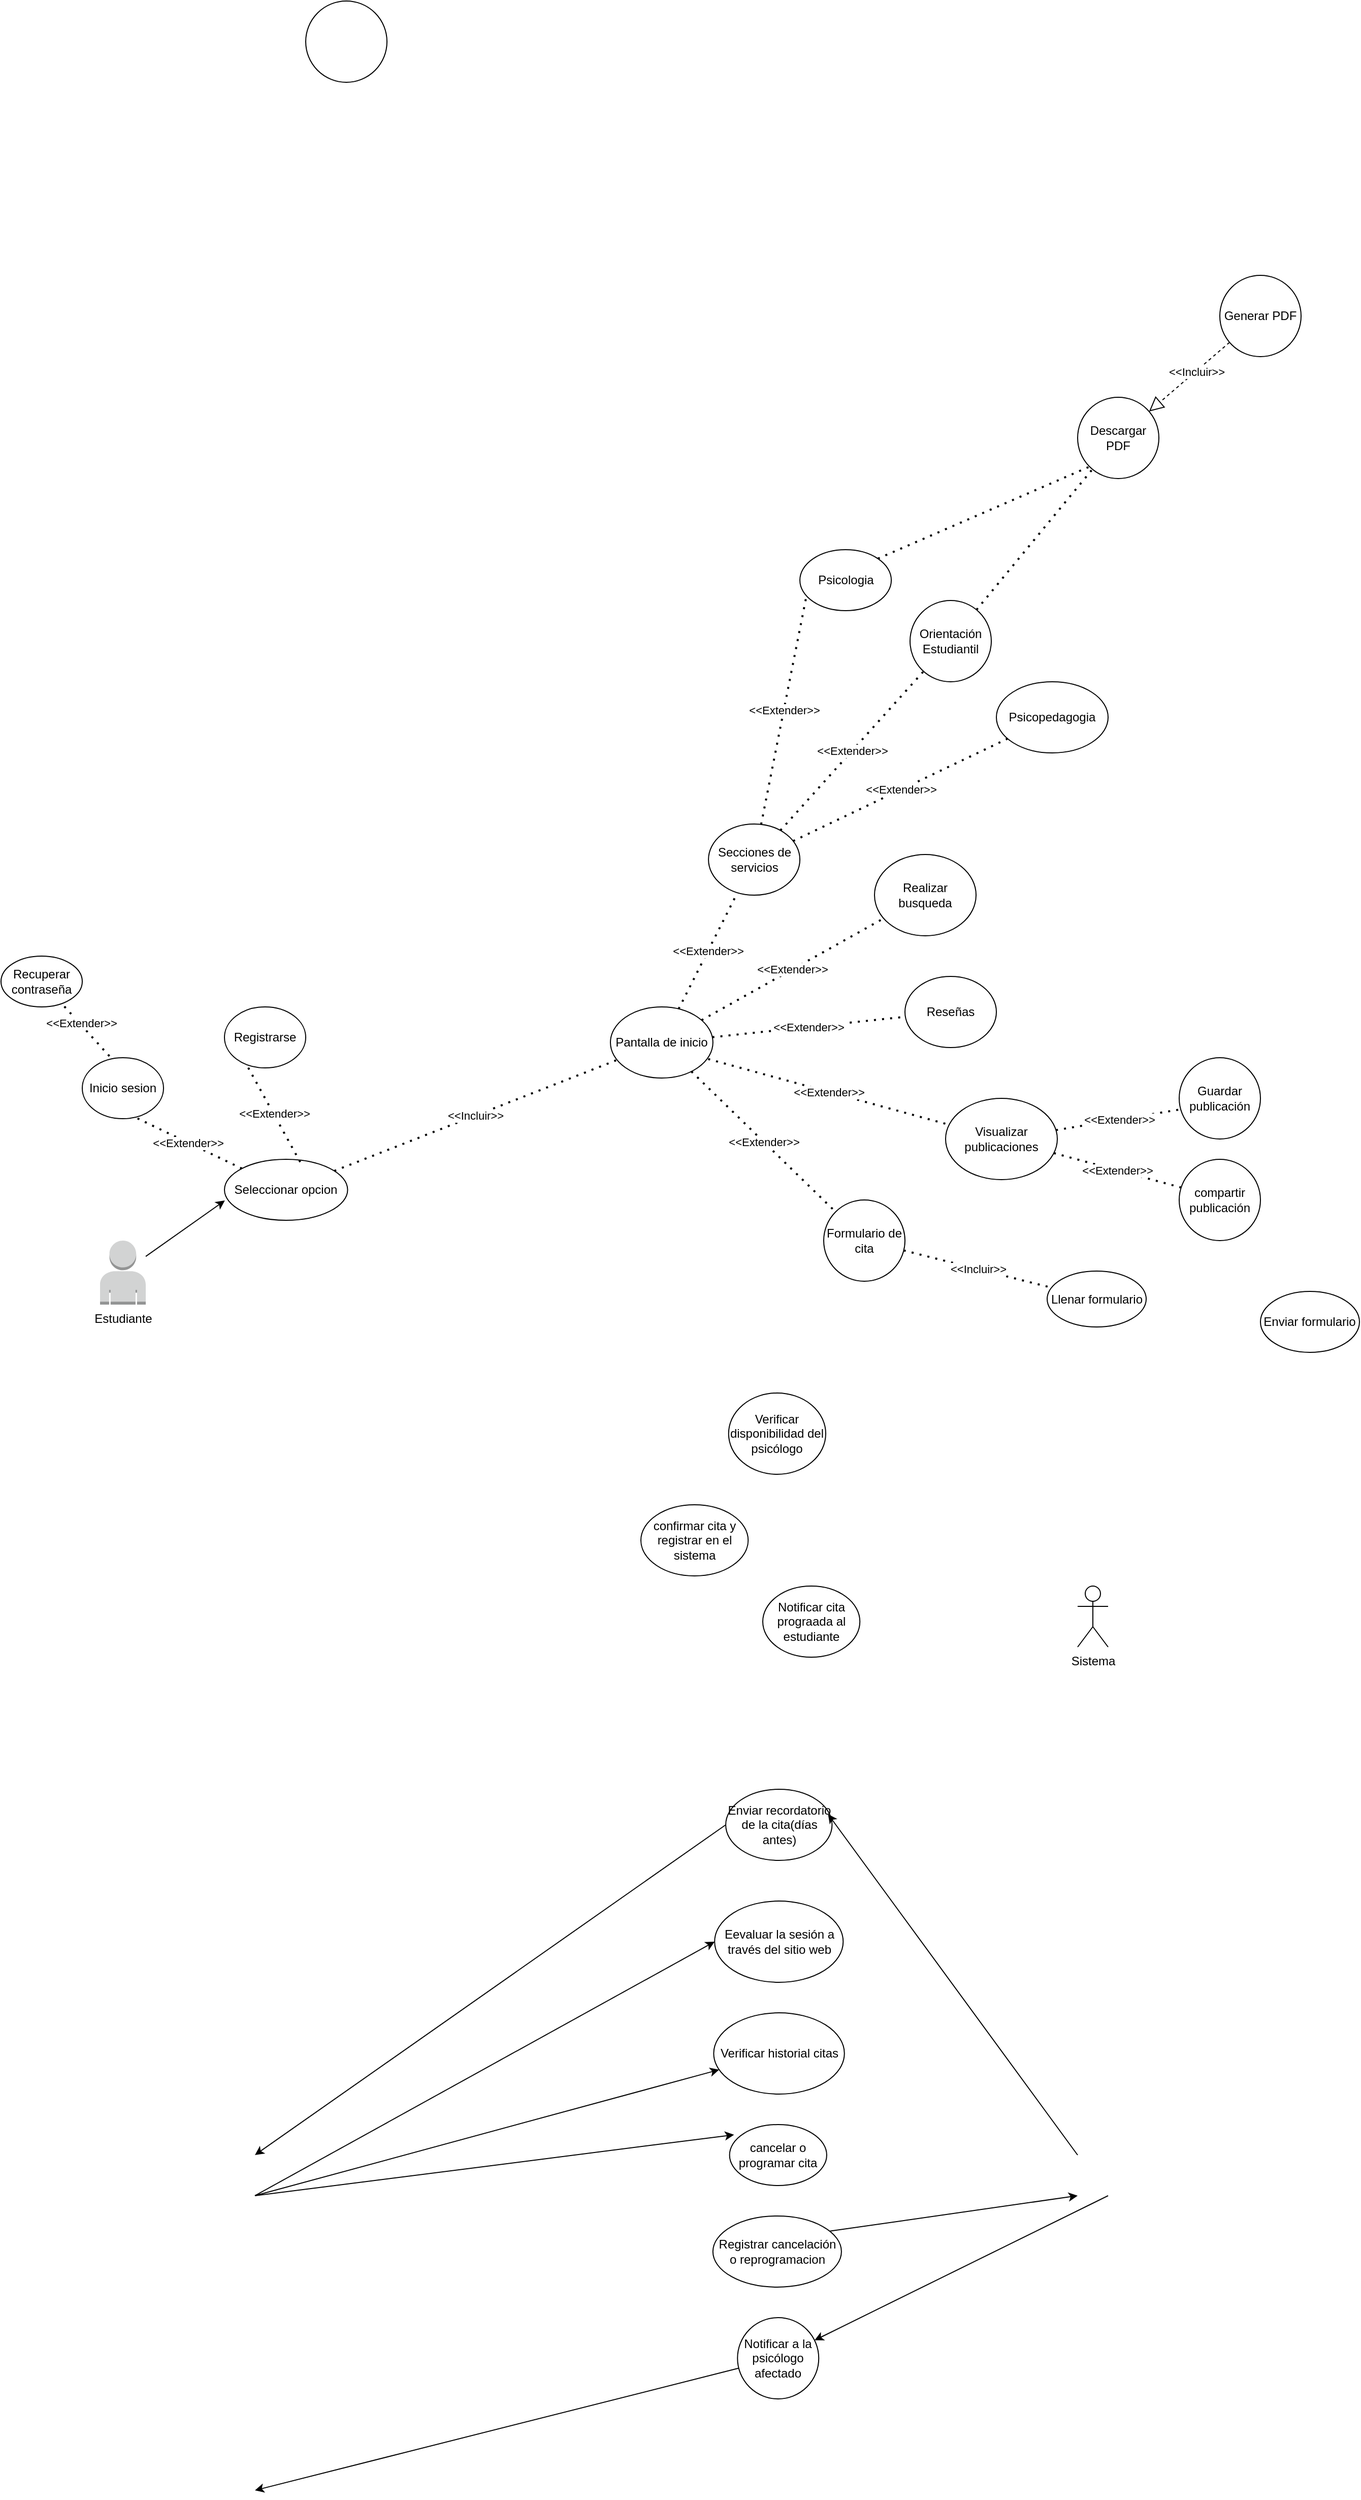 <mxfile version="21.5.0" type="github">
  <diagram id="7m72LDxQtxL-9XKPCtJv" name="Página-1">
    <mxGraphModel dx="1434" dy="1846" grid="1" gridSize="10" guides="1" tooltips="1" connect="1" arrows="1" fold="1" page="1" pageScale="1" pageWidth="850" pageHeight="1100" math="0" shadow="0">
      <root>
        <mxCell id="0" />
        <mxCell id="1" parent="0" />
        <mxCell id="SLZqTuVwZuzJUBH67Rhd-2" value="Seleccionar opcion" style="ellipse;whiteSpace=wrap;html=1;" parent="1" vertex="1">
          <mxGeometry x="350.0" y="390" width="121.25" height="60" as="geometry" />
        </mxCell>
        <mxCell id="SLZqTuVwZuzJUBH67Rhd-8" value="Llenar formulario" style="ellipse;whiteSpace=wrap;html=1;" parent="1" vertex="1">
          <mxGeometry x="1160" y="500" width="97.5" height="55" as="geometry" />
        </mxCell>
        <mxCell id="SLZqTuVwZuzJUBH67Rhd-10" value="&lt;div&gt;Enviar formulario&lt;br&gt;&lt;/div&gt;" style="ellipse;whiteSpace=wrap;html=1;" parent="1" vertex="1">
          <mxGeometry x="1370" y="520" width="97.49" height="60" as="geometry" />
        </mxCell>
        <mxCell id="SLZqTuVwZuzJUBH67Rhd-12" value="Verificar disponibilidad del psicólogo" style="ellipse;whiteSpace=wrap;html=1;" parent="1" vertex="1">
          <mxGeometry x="846.37" y="620" width="95.62" height="80" as="geometry" />
        </mxCell>
        <mxCell id="SLZqTuVwZuzJUBH67Rhd-14" value="confirmar cita y registrar en el sistema" style="ellipse;whiteSpace=wrap;html=1;" parent="1" vertex="1">
          <mxGeometry x="760" y="730" width="105.62" height="70" as="geometry" />
        </mxCell>
        <mxCell id="SLZqTuVwZuzJUBH67Rhd-16" value="Notificar cita prograada al estudiante" style="ellipse;whiteSpace=wrap;html=1;" parent="1" vertex="1">
          <mxGeometry x="880" y="810" width="95.62" height="70" as="geometry" />
        </mxCell>
        <mxCell id="SLZqTuVwZuzJUBH67Rhd-19" value="Enviar recordatorio de la cita(días antes)" style="ellipse;whiteSpace=wrap;html=1;" parent="1" vertex="1">
          <mxGeometry x="843.54" y="1010" width="104.68" height="70" as="geometry" />
        </mxCell>
        <mxCell id="SLZqTuVwZuzJUBH67Rhd-25" value="Eevaluar la sesión a través del sitio web " style="ellipse;whiteSpace=wrap;html=1;" parent="1" vertex="1">
          <mxGeometry x="832.59" y="1120" width="126.57" height="80" as="geometry" />
        </mxCell>
        <mxCell id="SLZqTuVwZuzJUBH67Rhd-29" value="Sistema" style="shape=umlActor;verticalLabelPosition=bottom;verticalAlign=top;html=1;outlineConnect=0;" parent="1" vertex="1">
          <mxGeometry x="1190" y="810" width="30" height="60" as="geometry" />
        </mxCell>
        <mxCell id="SLZqTuVwZuzJUBH67Rhd-36" value="" style="endArrow=classic;html=1;rounded=0;entryX=0.003;entryY=0.676;entryDx=0;entryDy=0;entryPerimeter=0;" parent="1" source="rhVo1ASn1AgVRIdYZEBx-45" target="SLZqTuVwZuzJUBH67Rhd-2" edge="1">
          <mxGeometry width="50" height="50" relative="1" as="geometry">
            <mxPoint x="130" y="560" as="sourcePoint" />
            <mxPoint x="900" y="670" as="targetPoint" />
          </mxGeometry>
        </mxCell>
        <mxCell id="SLZqTuVwZuzJUBH67Rhd-49" value="" style="endArrow=classic;html=1;rounded=0;exitX=0;exitY=0.333;exitDx=0;exitDy=0;exitPerimeter=0;entryX=0.962;entryY=0.35;entryDx=0;entryDy=0;entryPerimeter=0;" parent="1" target="SLZqTuVwZuzJUBH67Rhd-19" edge="1">
          <mxGeometry width="50" height="50" relative="1" as="geometry">
            <mxPoint x="1190" y="1370" as="sourcePoint" />
            <mxPoint x="870" y="1397" as="targetPoint" />
          </mxGeometry>
        </mxCell>
        <mxCell id="SLZqTuVwZuzJUBH67Rhd-50" value="" style="endArrow=classic;html=1;rounded=0;exitX=0;exitY=0.5;exitDx=0;exitDy=0;entryX=1;entryY=0.333;entryDx=0;entryDy=0;entryPerimeter=0;" parent="1" source="SLZqTuVwZuzJUBH67Rhd-19" edge="1">
          <mxGeometry width="50" height="50" relative="1" as="geometry">
            <mxPoint x="1200" y="1380" as="sourcePoint" />
            <mxPoint x="380" y="1370" as="targetPoint" />
          </mxGeometry>
        </mxCell>
        <mxCell id="SLZqTuVwZuzJUBH67Rhd-51" value="Verificar historial citas " style="ellipse;whiteSpace=wrap;html=1;" parent="1" vertex="1">
          <mxGeometry x="831.68" y="1230" width="128.7" height="80" as="geometry" />
        </mxCell>
        <mxCell id="SLZqTuVwZuzJUBH67Rhd-53" value="" style="endArrow=classic;html=1;rounded=0;exitX=1;exitY=1;exitDx=0;exitDy=0;exitPerimeter=0;" parent="1" target="SLZqTuVwZuzJUBH67Rhd-51" edge="1">
          <mxGeometry width="50" height="50" relative="1" as="geometry">
            <mxPoint x="380" y="1410" as="sourcePoint" />
            <mxPoint x="900" y="1380" as="targetPoint" />
          </mxGeometry>
        </mxCell>
        <mxCell id="SLZqTuVwZuzJUBH67Rhd-54" value="" style="endArrow=classic;html=1;rounded=0;exitX=1;exitY=1;exitDx=0;exitDy=0;exitPerimeter=0;entryX=0;entryY=0.5;entryDx=0;entryDy=0;" parent="1" target="SLZqTuVwZuzJUBH67Rhd-25" edge="1">
          <mxGeometry width="50" height="50" relative="1" as="geometry">
            <mxPoint x="380" y="1410" as="sourcePoint" />
            <mxPoint x="803" y="1507" as="targetPoint" />
          </mxGeometry>
        </mxCell>
        <mxCell id="SLZqTuVwZuzJUBH67Rhd-55" value="cancelar o programar cita" style="ellipse;whiteSpace=wrap;html=1;" parent="1" vertex="1">
          <mxGeometry x="847.31" y="1340" width="95.65" height="60" as="geometry" />
        </mxCell>
        <mxCell id="SLZqTuVwZuzJUBH67Rhd-57" value="" style="endArrow=classic;html=1;rounded=0;entryX=0.046;entryY=0.167;entryDx=0;entryDy=0;entryPerimeter=0;" parent="1" target="SLZqTuVwZuzJUBH67Rhd-55" edge="1">
          <mxGeometry width="50" height="50" relative="1" as="geometry">
            <mxPoint x="380" y="1410" as="sourcePoint" />
            <mxPoint x="803" y="1507" as="targetPoint" />
          </mxGeometry>
        </mxCell>
        <mxCell id="SLZqTuVwZuzJUBH67Rhd-58" value="Registrar cancelación o reprogramacion" style="ellipse;whiteSpace=wrap;html=1;" parent="1" vertex="1">
          <mxGeometry x="830.91" y="1430" width="126.54" height="70" as="geometry" />
        </mxCell>
        <mxCell id="SLZqTuVwZuzJUBH67Rhd-61" value="" style="endArrow=classic;html=1;rounded=0;entryX=0;entryY=1;entryDx=0;entryDy=0;entryPerimeter=0;exitX=0.909;exitY=0.213;exitDx=0;exitDy=0;exitPerimeter=0;" parent="1" source="SLZqTuVwZuzJUBH67Rhd-58" edge="1">
          <mxGeometry width="50" height="50" relative="1" as="geometry">
            <mxPoint x="850" y="1510" as="sourcePoint" />
            <mxPoint x="1190" y="1410" as="targetPoint" />
          </mxGeometry>
        </mxCell>
        <mxCell id="SLZqTuVwZuzJUBH67Rhd-62" value="Notificar a la psicólogo afectado " style="ellipse;whiteSpace=wrap;html=1;" parent="1" vertex="1">
          <mxGeometry x="855.12" y="1530" width="80" height="80" as="geometry" />
        </mxCell>
        <mxCell id="SLZqTuVwZuzJUBH67Rhd-64" value="" style="endArrow=classic;html=1;rounded=0;exitX=1;exitY=1;exitDx=0;exitDy=0;exitPerimeter=0;" parent="1" target="SLZqTuVwZuzJUBH67Rhd-62" edge="1">
          <mxGeometry width="50" height="50" relative="1" as="geometry">
            <mxPoint x="1220" y="1410" as="sourcePoint" />
            <mxPoint x="1200" y="1420" as="targetPoint" />
          </mxGeometry>
        </mxCell>
        <mxCell id="SLZqTuVwZuzJUBH67Rhd-66" value="" style="endArrow=classic;html=1;rounded=0;entryX=1;entryY=1;entryDx=0;entryDy=0;entryPerimeter=0;" parent="1" source="SLZqTuVwZuzJUBH67Rhd-62" edge="1">
          <mxGeometry width="50" height="50" relative="1" as="geometry">
            <mxPoint x="924" y="1705" as="sourcePoint" />
            <mxPoint x="380" y="1700" as="targetPoint" />
          </mxGeometry>
        </mxCell>
        <mxCell id="rhVo1ASn1AgVRIdYZEBx-3" value="Recuperar contraseña" style="ellipse;whiteSpace=wrap;html=1;" parent="1" vertex="1">
          <mxGeometry x="130" y="190" width="80" height="50" as="geometry" />
        </mxCell>
        <mxCell id="rhVo1ASn1AgVRIdYZEBx-4" value="Inicio sesion" style="ellipse;whiteSpace=wrap;html=1;" parent="1" vertex="1">
          <mxGeometry x="210" y="290" width="80" height="60" as="geometry" />
        </mxCell>
        <mxCell id="rhVo1ASn1AgVRIdYZEBx-5" value="Registrarse" style="ellipse;whiteSpace=wrap;html=1;" parent="1" vertex="1">
          <mxGeometry x="350.0" y="240" width="80" height="60" as="geometry" />
        </mxCell>
        <mxCell id="rhVo1ASn1AgVRIdYZEBx-6" value="Pantalla de inicio" style="ellipse;whiteSpace=wrap;html=1;" parent="1" vertex="1">
          <mxGeometry x="730" y="240" width="100.91" height="70" as="geometry" />
        </mxCell>
        <mxCell id="rhVo1ASn1AgVRIdYZEBx-7" value="" style="endArrow=none;dashed=1;html=1;dashPattern=1 3;strokeWidth=2;rounded=0;exitX=0.334;exitY=-0.026;exitDx=0;exitDy=0;exitPerimeter=0;" parent="1" source="rhVo1ASn1AgVRIdYZEBx-4" target="rhVo1ASn1AgVRIdYZEBx-3" edge="1">
          <mxGeometry width="50" height="50" relative="1" as="geometry">
            <mxPoint x="300" y="390" as="sourcePoint" />
            <mxPoint x="350.0" y="340" as="targetPoint" />
          </mxGeometry>
        </mxCell>
        <mxCell id="rhVo1ASn1AgVRIdYZEBx-8" value="&amp;lt;&amp;lt;Extender&amp;gt;&amp;gt;" style="edgeLabel;html=1;align=center;verticalAlign=middle;resizable=0;points=[];" parent="rhVo1ASn1AgVRIdYZEBx-7" vertex="1" connectable="0">
          <mxGeometry x="0.204" y="-2" relative="1" as="geometry">
            <mxPoint x="-1" as="offset" />
          </mxGeometry>
        </mxCell>
        <mxCell id="rhVo1ASn1AgVRIdYZEBx-12" value="&amp;lt;&amp;lt;Extender&amp;gt;&amp;gt;" style="endArrow=none;dashed=1;html=1;dashPattern=1 3;strokeWidth=2;rounded=0;entryX=0.646;entryY=0.974;entryDx=0;entryDy=0;entryPerimeter=0;" parent="1" source="SLZqTuVwZuzJUBH67Rhd-2" target="rhVo1ASn1AgVRIdYZEBx-4" edge="1">
          <mxGeometry width="50" height="50" relative="1" as="geometry">
            <mxPoint x="580" y="470" as="sourcePoint" />
            <mxPoint x="630" y="420" as="targetPoint" />
          </mxGeometry>
        </mxCell>
        <mxCell id="rhVo1ASn1AgVRIdYZEBx-13" value="&amp;lt;&amp;lt;Extender&amp;gt;&amp;gt;" style="endArrow=none;dashed=1;html=1;dashPattern=1 3;strokeWidth=2;rounded=0;entryX=0.283;entryY=0.974;entryDx=0;entryDy=0;entryPerimeter=0;exitX=0.615;exitY=0.045;exitDx=0;exitDy=0;exitPerimeter=0;" parent="1" source="SLZqTuVwZuzJUBH67Rhd-2" target="rhVo1ASn1AgVRIdYZEBx-5" edge="1">
          <mxGeometry width="50" height="50" relative="1" as="geometry">
            <mxPoint x="580" y="470" as="sourcePoint" />
            <mxPoint x="630" y="420" as="targetPoint" />
          </mxGeometry>
        </mxCell>
        <mxCell id="rhVo1ASn1AgVRIdYZEBx-15" value="&amp;lt;&amp;lt;Incluir&amp;gt;&amp;gt;" style="endArrow=none;dashed=1;html=1;dashPattern=1 3;strokeWidth=2;rounded=0;" parent="1" source="SLZqTuVwZuzJUBH67Rhd-2" target="rhVo1ASn1AgVRIdYZEBx-6" edge="1">
          <mxGeometry width="50" height="50" relative="1" as="geometry">
            <mxPoint x="702.81" y="750" as="sourcePoint" />
            <mxPoint x="752.81" y="700" as="targetPoint" />
          </mxGeometry>
        </mxCell>
        <mxCell id="rhVo1ASn1AgVRIdYZEBx-20" value="Psicologia" style="ellipse;whiteSpace=wrap;html=1;" parent="1" vertex="1">
          <mxGeometry x="916.54" y="-210" width="90" height="60" as="geometry" />
        </mxCell>
        <mxCell id="rhVo1ASn1AgVRIdYZEBx-21" value="Orientación Estudiantil" style="ellipse;whiteSpace=wrap;html=1;" parent="1" vertex="1">
          <mxGeometry x="1025" y="-160" width="80" height="80" as="geometry" />
        </mxCell>
        <mxCell id="rhVo1ASn1AgVRIdYZEBx-22" value="Psicopedagogia" style="ellipse;whiteSpace=wrap;html=1;" parent="1" vertex="1">
          <mxGeometry x="1110" y="-80" width="110" height="70" as="geometry" />
        </mxCell>
        <mxCell id="rhVo1ASn1AgVRIdYZEBx-24" value="Secciones de servicios" style="ellipse;whiteSpace=wrap;html=1;" parent="1" vertex="1">
          <mxGeometry x="826.54" y="60" width="90" height="70" as="geometry" />
        </mxCell>
        <mxCell id="rhVo1ASn1AgVRIdYZEBx-25" value="&amp;lt;&amp;lt;Extender&amp;gt;&amp;gt;" style="endArrow=none;dashed=1;html=1;dashPattern=1 3;strokeWidth=2;rounded=0;" parent="1" source="rhVo1ASn1AgVRIdYZEBx-6" target="rhVo1ASn1AgVRIdYZEBx-24" edge="1">
          <mxGeometry width="50" height="50" relative="1" as="geometry">
            <mxPoint x="850" y="400" as="sourcePoint" />
            <mxPoint x="900" y="350" as="targetPoint" />
          </mxGeometry>
        </mxCell>
        <mxCell id="rhVo1ASn1AgVRIdYZEBx-26" value="&amp;lt;&amp;lt;Extender&amp;gt;&amp;gt;" style="endArrow=none;dashed=1;html=1;dashPattern=1 3;strokeWidth=2;rounded=0;entryX=0.074;entryY=0.741;entryDx=0;entryDy=0;entryPerimeter=0;" parent="1" source="rhVo1ASn1AgVRIdYZEBx-24" target="rhVo1ASn1AgVRIdYZEBx-20" edge="1">
          <mxGeometry width="50" height="50" relative="1" as="geometry">
            <mxPoint x="850" y="220" as="sourcePoint" />
            <mxPoint x="900" y="170" as="targetPoint" />
          </mxGeometry>
        </mxCell>
        <mxCell id="rhVo1ASn1AgVRIdYZEBx-27" value="&amp;lt;&amp;lt;Extender&amp;gt;&amp;gt;" style="endArrow=none;dashed=1;html=1;dashPattern=1 3;strokeWidth=2;rounded=0;" parent="1" source="rhVo1ASn1AgVRIdYZEBx-24" target="rhVo1ASn1AgVRIdYZEBx-21" edge="1">
          <mxGeometry width="50" height="50" relative="1" as="geometry">
            <mxPoint x="850" y="220" as="sourcePoint" />
            <mxPoint x="900" y="170" as="targetPoint" />
          </mxGeometry>
        </mxCell>
        <mxCell id="rhVo1ASn1AgVRIdYZEBx-28" value="&amp;lt;&amp;lt;Extender&amp;gt;&amp;gt;" style="endArrow=none;dashed=1;html=1;dashPattern=1 3;strokeWidth=2;rounded=0;" parent="1" source="rhVo1ASn1AgVRIdYZEBx-24" target="rhVo1ASn1AgVRIdYZEBx-22" edge="1">
          <mxGeometry width="50" height="50" relative="1" as="geometry">
            <mxPoint x="850" y="220" as="sourcePoint" />
            <mxPoint x="900" y="170" as="targetPoint" />
          </mxGeometry>
        </mxCell>
        <mxCell id="rhVo1ASn1AgVRIdYZEBx-29" value="Realizar busqueda" style="ellipse;whiteSpace=wrap;html=1;" parent="1" vertex="1">
          <mxGeometry x="990" y="90" width="100" height="80" as="geometry" />
        </mxCell>
        <mxCell id="rhVo1ASn1AgVRIdYZEBx-30" value="&amp;lt;&amp;lt;Extender&amp;gt;&amp;gt;" style="endArrow=none;dashed=1;html=1;dashPattern=1 3;strokeWidth=2;rounded=0;" parent="1" source="rhVo1ASn1AgVRIdYZEBx-6" target="rhVo1ASn1AgVRIdYZEBx-29" edge="1">
          <mxGeometry width="50" height="50" relative="1" as="geometry">
            <mxPoint x="850" y="400" as="sourcePoint" />
            <mxPoint x="900" y="350" as="targetPoint" />
          </mxGeometry>
        </mxCell>
        <mxCell id="rhVo1ASn1AgVRIdYZEBx-31" value="Reseñas" style="ellipse;whiteSpace=wrap;html=1;" parent="1" vertex="1">
          <mxGeometry x="1020" y="210" width="90" height="70" as="geometry" />
        </mxCell>
        <mxCell id="rhVo1ASn1AgVRIdYZEBx-32" value="&amp;lt;&amp;lt;Extender&amp;gt;&amp;gt;" style="endArrow=none;dashed=1;html=1;dashPattern=1 3;strokeWidth=2;rounded=0;" parent="1" source="rhVo1ASn1AgVRIdYZEBx-6" target="rhVo1ASn1AgVRIdYZEBx-31" edge="1">
          <mxGeometry width="50" height="50" relative="1" as="geometry">
            <mxPoint x="900" y="340" as="sourcePoint" />
            <mxPoint x="950" y="290" as="targetPoint" />
          </mxGeometry>
        </mxCell>
        <mxCell id="rhVo1ASn1AgVRIdYZEBx-33" value="Visualizar publicaciones" style="ellipse;whiteSpace=wrap;html=1;" parent="1" vertex="1">
          <mxGeometry x="1060" y="330" width="110" height="80" as="geometry" />
        </mxCell>
        <mxCell id="rhVo1ASn1AgVRIdYZEBx-34" value="&amp;lt;&amp;lt;Extender&amp;gt;&amp;gt;" style="endArrow=none;dashed=1;html=1;dashPattern=1 3;strokeWidth=2;rounded=0;exitX=0.954;exitY=0.733;exitDx=0;exitDy=0;exitPerimeter=0;" parent="1" source="rhVo1ASn1AgVRIdYZEBx-6" target="rhVo1ASn1AgVRIdYZEBx-33" edge="1">
          <mxGeometry width="50" height="50" relative="1" as="geometry">
            <mxPoint x="1000" y="330" as="sourcePoint" />
            <mxPoint x="1050" y="280" as="targetPoint" />
          </mxGeometry>
        </mxCell>
        <mxCell id="rhVo1ASn1AgVRIdYZEBx-35" value="Guardar publicación" style="ellipse;whiteSpace=wrap;html=1;" parent="1" vertex="1">
          <mxGeometry x="1290" y="290" width="80" height="80" as="geometry" />
        </mxCell>
        <mxCell id="rhVo1ASn1AgVRIdYZEBx-37" value="compartir publicación" style="ellipse;whiteSpace=wrap;html=1;" parent="1" vertex="1">
          <mxGeometry x="1290" y="390" width="80" height="80" as="geometry" />
        </mxCell>
        <mxCell id="rhVo1ASn1AgVRIdYZEBx-39" value="&amp;lt;&amp;lt;Extender&amp;gt;&amp;gt;" style="endArrow=none;dashed=1;html=1;dashPattern=1 3;strokeWidth=2;rounded=0;entryX=0.039;entryY=0.632;entryDx=0;entryDy=0;entryPerimeter=0;" parent="1" source="rhVo1ASn1AgVRIdYZEBx-33" target="rhVo1ASn1AgVRIdYZEBx-35" edge="1">
          <mxGeometry width="50" height="50" relative="1" as="geometry">
            <mxPoint x="1100" y="460" as="sourcePoint" />
            <mxPoint x="1150" y="410" as="targetPoint" />
          </mxGeometry>
        </mxCell>
        <mxCell id="rhVo1ASn1AgVRIdYZEBx-40" value="&amp;lt;&amp;lt;Extender&amp;gt;&amp;gt;" style="endArrow=none;dashed=1;html=1;dashPattern=1 3;strokeWidth=2;rounded=0;entryX=0.021;entryY=0.346;entryDx=0;entryDy=0;entryPerimeter=0;" parent="1" source="rhVo1ASn1AgVRIdYZEBx-33" target="rhVo1ASn1AgVRIdYZEBx-37" edge="1">
          <mxGeometry width="50" height="50" relative="1" as="geometry">
            <mxPoint x="1100" y="460" as="sourcePoint" />
            <mxPoint x="1150" y="410" as="targetPoint" />
          </mxGeometry>
        </mxCell>
        <mxCell id="rhVo1ASn1AgVRIdYZEBx-41" value="Formulario de cita" style="ellipse;whiteSpace=wrap;html=1;" parent="1" vertex="1">
          <mxGeometry x="940" y="430" width="80" height="80" as="geometry" />
        </mxCell>
        <mxCell id="rhVo1ASn1AgVRIdYZEBx-42" value="&amp;lt;&amp;lt;Extender&amp;gt;&amp;gt;" style="endArrow=none;dashed=1;html=1;dashPattern=1 3;strokeWidth=2;rounded=0;entryX=0;entryY=0;entryDx=0;entryDy=0;" parent="1" source="rhVo1ASn1AgVRIdYZEBx-6" target="rhVo1ASn1AgVRIdYZEBx-41" edge="1">
          <mxGeometry width="50" height="50" relative="1" as="geometry">
            <mxPoint x="1010" y="470" as="sourcePoint" />
            <mxPoint x="1060" y="420" as="targetPoint" />
          </mxGeometry>
        </mxCell>
        <mxCell id="rhVo1ASn1AgVRIdYZEBx-43" value="&amp;lt;&amp;lt;Incluir&amp;gt;&amp;gt;" style="endArrow=none;dashed=1;html=1;dashPattern=1 3;strokeWidth=2;rounded=0;" parent="1" source="rhVo1ASn1AgVRIdYZEBx-41" target="SLZqTuVwZuzJUBH67Rhd-8" edge="1">
          <mxGeometry width="50" height="50" relative="1" as="geometry">
            <mxPoint x="1010" y="470" as="sourcePoint" />
            <mxPoint x="1060" y="420" as="targetPoint" />
          </mxGeometry>
        </mxCell>
        <mxCell id="rhVo1ASn1AgVRIdYZEBx-45" value="Estudiante" style="outlineConnect=0;dashed=0;verticalLabelPosition=bottom;verticalAlign=top;align=center;html=1;shape=mxgraph.aws3.user;fillColor=#D2D3D3;gradientColor=none;" parent="1" vertex="1">
          <mxGeometry x="227.5" y="470" width="45" height="63" as="geometry" />
        </mxCell>
        <mxCell id="rhVo1ASn1AgVRIdYZEBx-47" value="Descargar PDF" style="ellipse;whiteSpace=wrap;html=1;" parent="1" vertex="1">
          <mxGeometry x="1190" y="-360" width="80" height="80" as="geometry" />
        </mxCell>
        <mxCell id="rhVo1ASn1AgVRIdYZEBx-48" value="Generar PDF" style="ellipse;whiteSpace=wrap;html=1;" parent="1" vertex="1">
          <mxGeometry x="1330" y="-480" width="80" height="80" as="geometry" />
        </mxCell>
        <mxCell id="rhVo1ASn1AgVRIdYZEBx-51" value="" style="endArrow=block;dashed=1;endFill=0;endSize=12;html=1;rounded=0;" parent="1" source="rhVo1ASn1AgVRIdYZEBx-48" target="rhVo1ASn1AgVRIdYZEBx-47" edge="1">
          <mxGeometry width="160" relative="1" as="geometry">
            <mxPoint x="960.38" y="-340" as="sourcePoint" />
            <mxPoint x="1165.26" y="-350" as="targetPoint" />
          </mxGeometry>
        </mxCell>
        <mxCell id="rhVo1ASn1AgVRIdYZEBx-52" value="&amp;lt;&amp;lt;Incluir&amp;gt;&amp;gt;" style="edgeLabel;html=1;align=center;verticalAlign=middle;resizable=0;points=[];" parent="rhVo1ASn1AgVRIdYZEBx-51" vertex="1" connectable="0">
          <mxGeometry x="-0.17" y="1" relative="1" as="geometry">
            <mxPoint as="offset" />
          </mxGeometry>
        </mxCell>
        <mxCell id="rhVo1ASn1AgVRIdYZEBx-53" value="" style="endArrow=none;dashed=1;html=1;dashPattern=1 3;strokeWidth=2;rounded=0;entryX=0;entryY=1;entryDx=0;entryDy=0;exitX=1;exitY=0;exitDx=0;exitDy=0;" parent="1" source="rhVo1ASn1AgVRIdYZEBx-20" target="rhVo1ASn1AgVRIdYZEBx-47" edge="1">
          <mxGeometry width="50" height="50" relative="1" as="geometry">
            <mxPoint x="950" y="-140" as="sourcePoint" />
            <mxPoint x="1080" y="-260" as="targetPoint" />
          </mxGeometry>
        </mxCell>
        <mxCell id="rhVo1ASn1AgVRIdYZEBx-54" value="" style="endArrow=none;dashed=1;html=1;dashPattern=1 3;strokeWidth=2;rounded=0;" parent="1" source="rhVo1ASn1AgVRIdYZEBx-21" target="rhVo1ASn1AgVRIdYZEBx-47" edge="1">
          <mxGeometry width="50" height="50" relative="1" as="geometry">
            <mxPoint x="1205" y="-170" as="sourcePoint" />
            <mxPoint x="1255" y="-220" as="targetPoint" />
          </mxGeometry>
        </mxCell>
        <mxCell id="aN8kHr5MgLDqO3GNzkuO-1" value="" style="ellipse;whiteSpace=wrap;html=1;" vertex="1" parent="1">
          <mxGeometry x="430" y="-750" width="80" height="80" as="geometry" />
        </mxCell>
      </root>
    </mxGraphModel>
  </diagram>
</mxfile>
